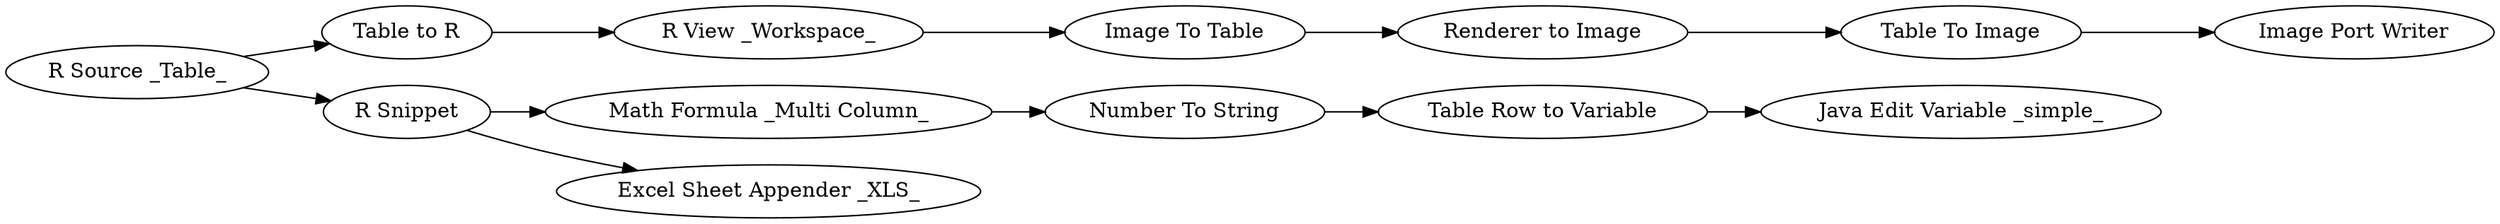 digraph {
	17 -> 15
	1 -> 17
	1 -> 20
	20 -> 247
	247 -> 248
	249 -> 245
	241 -> 242
	242 -> 243
	20 -> 250
	243 -> 240
	248 -> 249
	15 -> 241
	245 [label="Java Edit Variable _simple_"]
	242 [label="Renderer to Image"]
	247 [label="Math Formula _Multi Column_"]
	248 [label="Number To String"]
	20 [label="R Snippet"]
	1 [label="R Source _Table_"]
	241 [label="Image To Table"]
	243 [label="Table To Image"]
	250 [label="Excel Sheet Appender _XLS_"]
	249 [label="Table Row to Variable"]
	15 [label="R View _Workspace_"]
	17 [label="Table to R"]
	240 [label="Image Port Writer"]
	rankdir=LR
}
